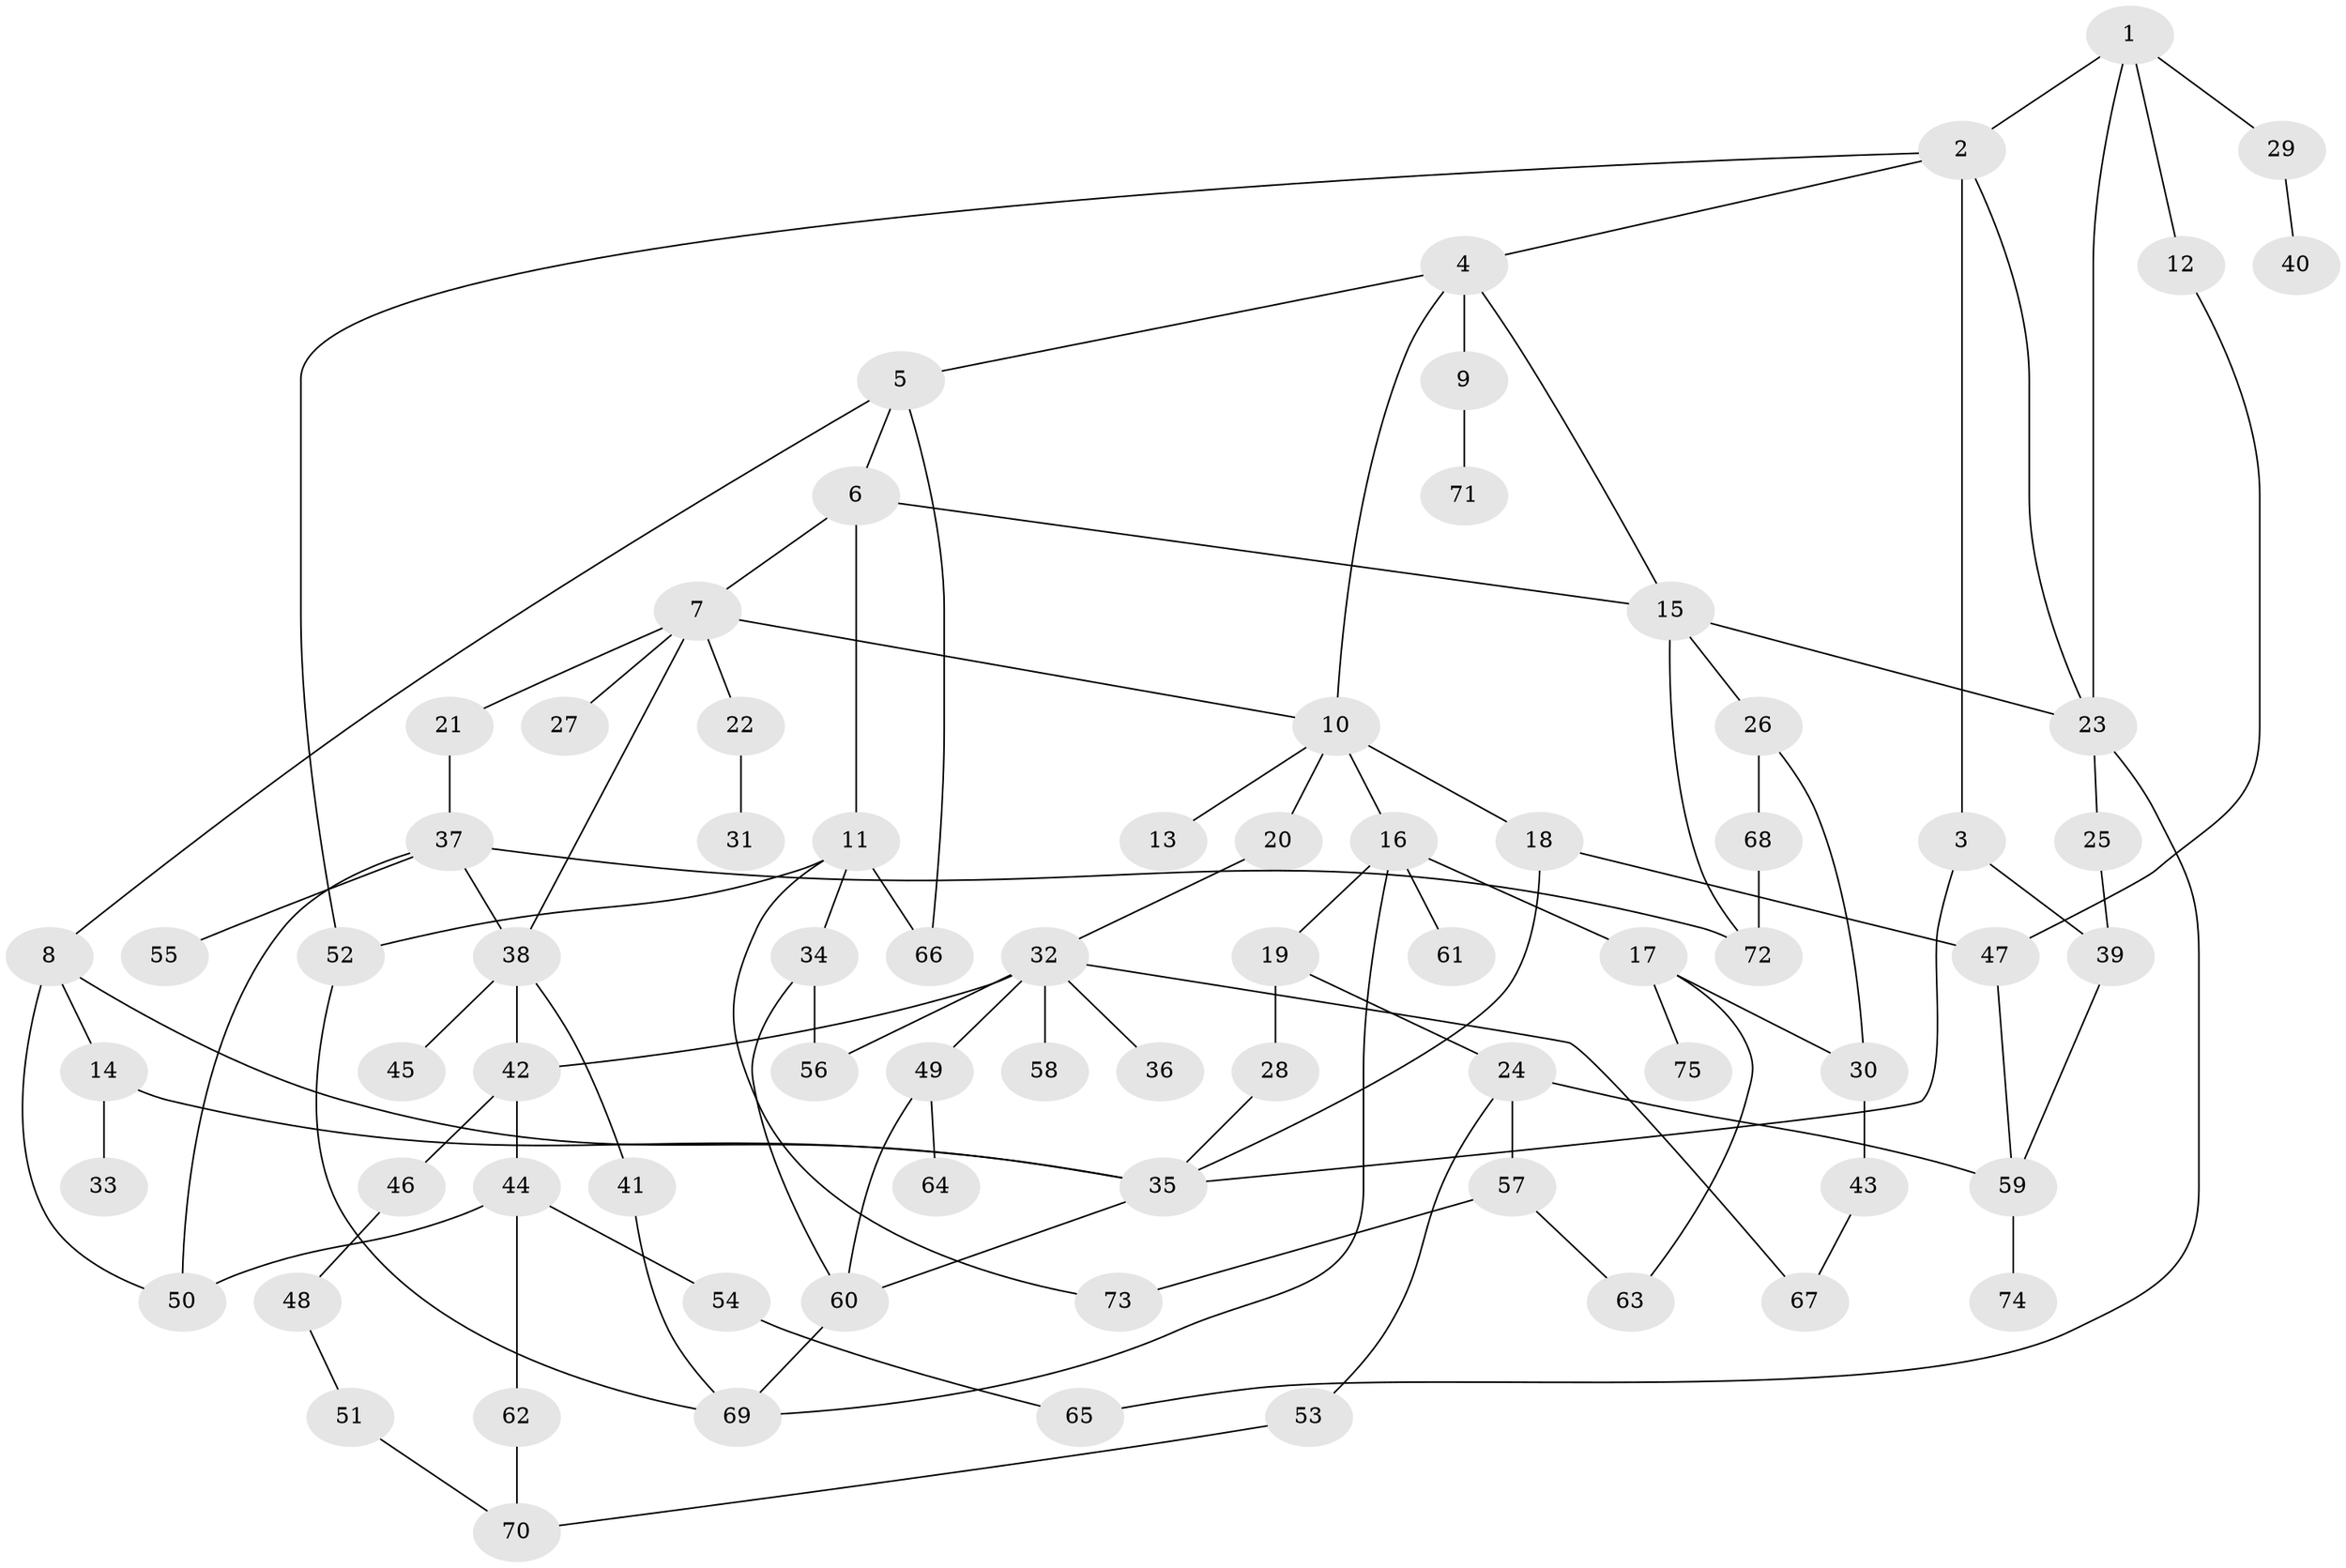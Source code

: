 // Generated by graph-tools (version 1.1) at 2025/01/03/09/25 03:01:03]
// undirected, 75 vertices, 107 edges
graph export_dot {
graph [start="1"]
  node [color=gray90,style=filled];
  1;
  2;
  3;
  4;
  5;
  6;
  7;
  8;
  9;
  10;
  11;
  12;
  13;
  14;
  15;
  16;
  17;
  18;
  19;
  20;
  21;
  22;
  23;
  24;
  25;
  26;
  27;
  28;
  29;
  30;
  31;
  32;
  33;
  34;
  35;
  36;
  37;
  38;
  39;
  40;
  41;
  42;
  43;
  44;
  45;
  46;
  47;
  48;
  49;
  50;
  51;
  52;
  53;
  54;
  55;
  56;
  57;
  58;
  59;
  60;
  61;
  62;
  63;
  64;
  65;
  66;
  67;
  68;
  69;
  70;
  71;
  72;
  73;
  74;
  75;
  1 -- 2;
  1 -- 12;
  1 -- 23;
  1 -- 29;
  2 -- 3;
  2 -- 4;
  2 -- 52;
  2 -- 23;
  3 -- 35;
  3 -- 39;
  4 -- 5;
  4 -- 9;
  4 -- 15;
  4 -- 10;
  5 -- 6;
  5 -- 8;
  5 -- 66;
  6 -- 7;
  6 -- 11;
  6 -- 15;
  7 -- 10;
  7 -- 21;
  7 -- 22;
  7 -- 27;
  7 -- 38;
  8 -- 14;
  8 -- 35;
  8 -- 50;
  9 -- 71;
  10 -- 13;
  10 -- 16;
  10 -- 18;
  10 -- 20;
  11 -- 34;
  11 -- 73;
  11 -- 66;
  11 -- 52;
  12 -- 47;
  14 -- 33;
  14 -- 35;
  15 -- 26;
  15 -- 23;
  15 -- 72;
  16 -- 17;
  16 -- 19;
  16 -- 61;
  16 -- 69;
  17 -- 63;
  17 -- 75;
  17 -- 30;
  18 -- 35;
  18 -- 47;
  19 -- 24;
  19 -- 28;
  20 -- 32;
  21 -- 37;
  22 -- 31;
  23 -- 25;
  23 -- 65;
  24 -- 53;
  24 -- 57;
  24 -- 59;
  25 -- 39;
  26 -- 30;
  26 -- 68;
  28 -- 35;
  29 -- 40;
  30 -- 43;
  32 -- 36;
  32 -- 42;
  32 -- 49;
  32 -- 56;
  32 -- 58;
  32 -- 67;
  34 -- 60;
  34 -- 56;
  35 -- 60;
  37 -- 50;
  37 -- 55;
  37 -- 38;
  37 -- 72;
  38 -- 41;
  38 -- 45;
  38 -- 42;
  39 -- 59;
  41 -- 69;
  42 -- 44;
  42 -- 46;
  43 -- 67;
  44 -- 54;
  44 -- 62;
  44 -- 50;
  46 -- 48;
  47 -- 59;
  48 -- 51;
  49 -- 64;
  49 -- 60;
  51 -- 70;
  52 -- 69;
  53 -- 70;
  54 -- 65;
  57 -- 73;
  57 -- 63;
  59 -- 74;
  60 -- 69;
  62 -- 70;
  68 -- 72;
}
